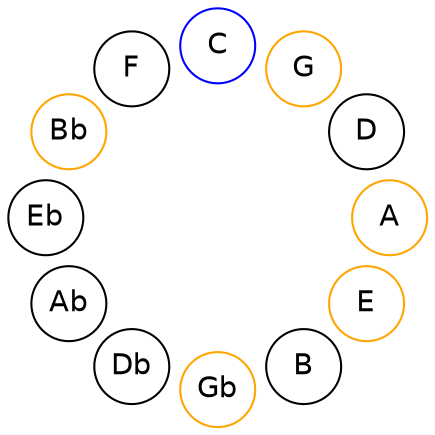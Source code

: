 
graph {

layout = circo;
mindist = .1

node [shape = circle, fontname = Helvetica, margin = 0]
edge [style=invis]

subgraph 1 {
	E -- B -- Gb -- Db -- Ab -- Eb -- Bb -- F -- C -- G -- D -- A -- E
}

E [color=orange];
Gb [color=orange];
Bb [color=orange];
C [color=blue];
G [color=orange];
A [color=orange];
}
